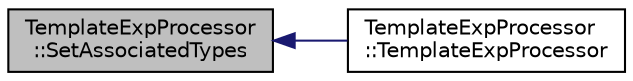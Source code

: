 digraph "TemplateExpProcessor::SetAssociatedTypes"
{
  edge [fontname="Helvetica",fontsize="10",labelfontname="Helvetica",labelfontsize="10"];
  node [fontname="Helvetica",fontsize="10",shape=record];
  rankdir="LR";
  Node1 [label="TemplateExpProcessor\l::SetAssociatedTypes",height=0.2,width=0.4,color="black", fillcolor="grey75", style="filled", fontcolor="black"];
  Node1 -> Node2 [dir="back",color="midnightblue",fontsize="10",style="solid",fontname="Helvetica"];
  Node2 [label="TemplateExpProcessor\l::TemplateExpProcessor",height=0.2,width=0.4,color="black", fillcolor="white", style="filled",URL="$d9/ddc/class_template_exp_processor.html#a365a42bf12191de537409013bde5c39c"];
}

